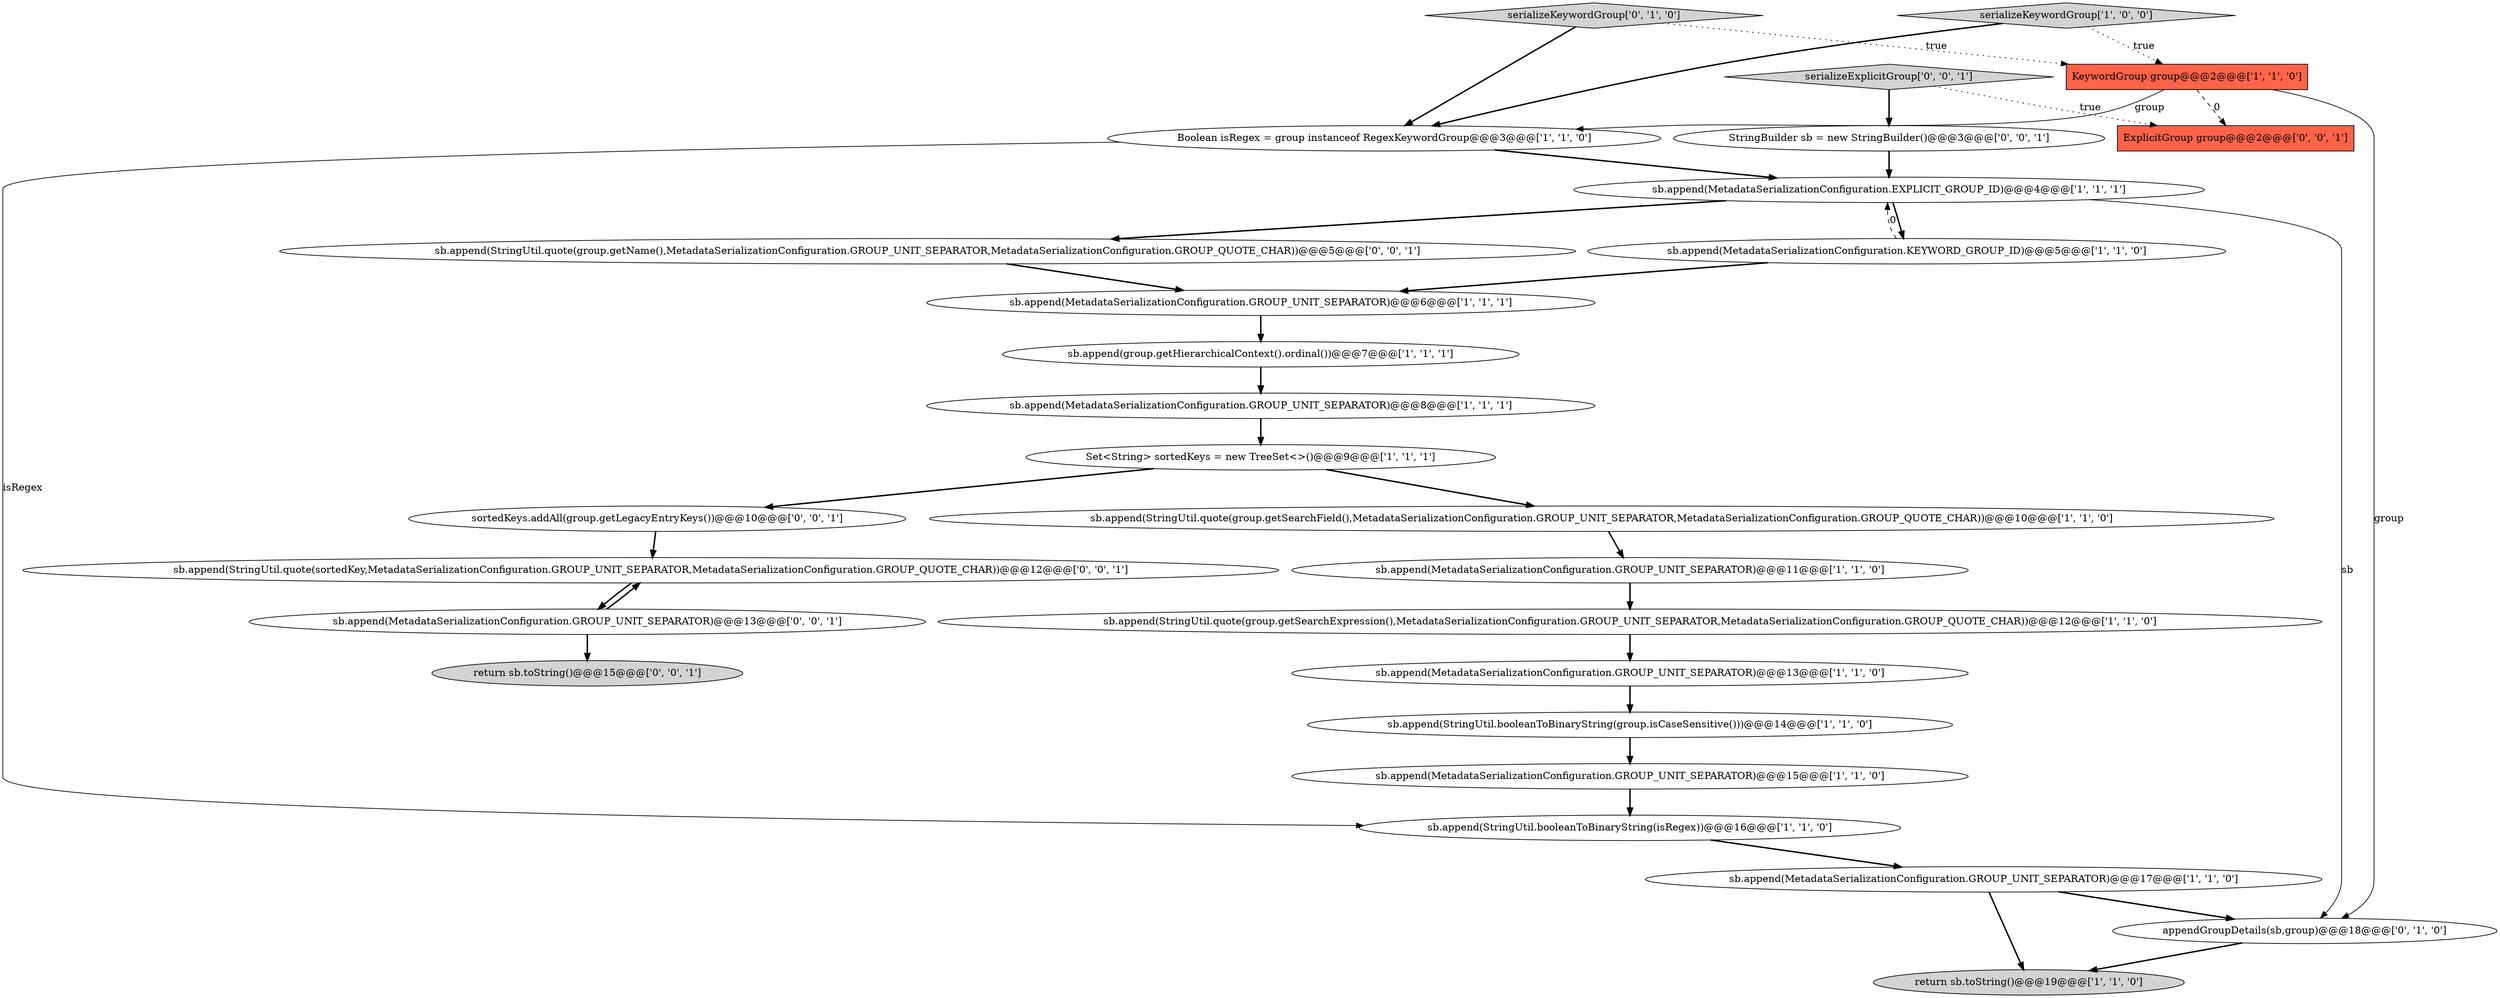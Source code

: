 digraph {
25 [style = filled, label = "serializeExplicitGroup['0', '0', '1']", fillcolor = lightgray, shape = diamond image = "AAA0AAABBB3BBB"];
26 [style = filled, label = "ExplicitGroup group@@@2@@@['0', '0', '1']", fillcolor = tomato, shape = box image = "AAA0AAABBB3BBB"];
27 [style = filled, label = "sortedKeys.addAll(group.getLegacyEntryKeys())@@@10@@@['0', '0', '1']", fillcolor = white, shape = ellipse image = "AAA0AAABBB3BBB"];
8 [style = filled, label = "return sb.toString()@@@19@@@['1', '1', '0']", fillcolor = lightgray, shape = ellipse image = "AAA0AAABBB1BBB"];
19 [style = filled, label = "appendGroupDetails(sb,group)@@@18@@@['0', '1', '0']", fillcolor = white, shape = ellipse image = "AAA1AAABBB2BBB"];
18 [style = filled, label = "serializeKeywordGroup['0', '1', '0']", fillcolor = lightgray, shape = diamond image = "AAA0AAABBB2BBB"];
11 [style = filled, label = "sb.append(MetadataSerializationConfiguration.GROUP_UNIT_SEPARATOR)@@@8@@@['1', '1', '1']", fillcolor = white, shape = ellipse image = "AAA0AAABBB1BBB"];
10 [style = filled, label = "sb.append(MetadataSerializationConfiguration.GROUP_UNIT_SEPARATOR)@@@13@@@['1', '1', '0']", fillcolor = white, shape = ellipse image = "AAA0AAABBB1BBB"];
1 [style = filled, label = "sb.append(MetadataSerializationConfiguration.GROUP_UNIT_SEPARATOR)@@@11@@@['1', '1', '0']", fillcolor = white, shape = ellipse image = "AAA0AAABBB1BBB"];
21 [style = filled, label = "sb.append(StringUtil.quote(group.getName(),MetadataSerializationConfiguration.GROUP_UNIT_SEPARATOR,MetadataSerializationConfiguration.GROUP_QUOTE_CHAR))@@@5@@@['0', '0', '1']", fillcolor = white, shape = ellipse image = "AAA0AAABBB3BBB"];
2 [style = filled, label = "sb.append(StringUtil.booleanToBinaryString(isRegex))@@@16@@@['1', '1', '0']", fillcolor = white, shape = ellipse image = "AAA0AAABBB1BBB"];
13 [style = filled, label = "sb.append(StringUtil.booleanToBinaryString(group.isCaseSensitive()))@@@14@@@['1', '1', '0']", fillcolor = white, shape = ellipse image = "AAA0AAABBB1BBB"];
15 [style = filled, label = "sb.append(MetadataSerializationConfiguration.GROUP_UNIT_SEPARATOR)@@@6@@@['1', '1', '1']", fillcolor = white, shape = ellipse image = "AAA0AAABBB1BBB"];
6 [style = filled, label = "sb.append(MetadataSerializationConfiguration.EXPLICIT_GROUP_ID)@@@4@@@['1', '1', '1']", fillcolor = white, shape = ellipse image = "AAA0AAABBB1BBB"];
3 [style = filled, label = "Set<String> sortedKeys = new TreeSet<>()@@@9@@@['1', '1', '1']", fillcolor = white, shape = ellipse image = "AAA0AAABBB1BBB"];
7 [style = filled, label = "sb.append(MetadataSerializationConfiguration.GROUP_UNIT_SEPARATOR)@@@17@@@['1', '1', '0']", fillcolor = white, shape = ellipse image = "AAA0AAABBB1BBB"];
20 [style = filled, label = "return sb.toString()@@@15@@@['0', '0', '1']", fillcolor = lightgray, shape = ellipse image = "AAA0AAABBB3BBB"];
24 [style = filled, label = "StringBuilder sb = new StringBuilder()@@@3@@@['0', '0', '1']", fillcolor = white, shape = ellipse image = "AAA0AAABBB3BBB"];
9 [style = filled, label = "sb.append(MetadataSerializationConfiguration.GROUP_UNIT_SEPARATOR)@@@15@@@['1', '1', '0']", fillcolor = white, shape = ellipse image = "AAA0AAABBB1BBB"];
17 [style = filled, label = "sb.append(StringUtil.quote(group.getSearchField(),MetadataSerializationConfiguration.GROUP_UNIT_SEPARATOR,MetadataSerializationConfiguration.GROUP_QUOTE_CHAR))@@@10@@@['1', '1', '0']", fillcolor = white, shape = ellipse image = "AAA0AAABBB1BBB"];
22 [style = filled, label = "sb.append(StringUtil.quote(sortedKey,MetadataSerializationConfiguration.GROUP_UNIT_SEPARATOR,MetadataSerializationConfiguration.GROUP_QUOTE_CHAR))@@@12@@@['0', '0', '1']", fillcolor = white, shape = ellipse image = "AAA0AAABBB3BBB"];
12 [style = filled, label = "Boolean isRegex = group instanceof RegexKeywordGroup@@@3@@@['1', '1', '0']", fillcolor = white, shape = ellipse image = "AAA0AAABBB1BBB"];
23 [style = filled, label = "sb.append(MetadataSerializationConfiguration.GROUP_UNIT_SEPARATOR)@@@13@@@['0', '0', '1']", fillcolor = white, shape = ellipse image = "AAA0AAABBB3BBB"];
4 [style = filled, label = "serializeKeywordGroup['1', '0', '0']", fillcolor = lightgray, shape = diamond image = "AAA0AAABBB1BBB"];
16 [style = filled, label = "sb.append(group.getHierarchicalContext().ordinal())@@@7@@@['1', '1', '1']", fillcolor = white, shape = ellipse image = "AAA0AAABBB1BBB"];
5 [style = filled, label = "sb.append(StringUtil.quote(group.getSearchExpression(),MetadataSerializationConfiguration.GROUP_UNIT_SEPARATOR,MetadataSerializationConfiguration.GROUP_QUOTE_CHAR))@@@12@@@['1', '1', '0']", fillcolor = white, shape = ellipse image = "AAA0AAABBB1BBB"];
0 [style = filled, label = "sb.append(MetadataSerializationConfiguration.KEYWORD_GROUP_ID)@@@5@@@['1', '1', '0']", fillcolor = white, shape = ellipse image = "AAA0AAABBB1BBB"];
14 [style = filled, label = "KeywordGroup group@@@2@@@['1', '1', '0']", fillcolor = tomato, shape = box image = "AAA0AAABBB1BBB"];
6->19 [style = solid, label="sb"];
23->22 [style = bold, label=""];
11->3 [style = bold, label=""];
7->8 [style = bold, label=""];
21->15 [style = bold, label=""];
2->7 [style = bold, label=""];
25->24 [style = bold, label=""];
0->6 [style = dashed, label="0"];
6->0 [style = bold, label=""];
19->8 [style = bold, label=""];
9->2 [style = bold, label=""];
14->19 [style = solid, label="group"];
14->12 [style = solid, label="group"];
25->26 [style = dotted, label="true"];
14->26 [style = dashed, label="0"];
5->10 [style = bold, label=""];
3->27 [style = bold, label=""];
27->22 [style = bold, label=""];
18->14 [style = dotted, label="true"];
6->21 [style = bold, label=""];
3->17 [style = bold, label=""];
0->15 [style = bold, label=""];
10->13 [style = bold, label=""];
23->20 [style = bold, label=""];
4->14 [style = dotted, label="true"];
15->16 [style = bold, label=""];
4->12 [style = bold, label=""];
12->6 [style = bold, label=""];
13->9 [style = bold, label=""];
7->19 [style = bold, label=""];
18->12 [style = bold, label=""];
24->6 [style = bold, label=""];
22->23 [style = bold, label=""];
16->11 [style = bold, label=""];
12->2 [style = solid, label="isRegex"];
17->1 [style = bold, label=""];
1->5 [style = bold, label=""];
}
